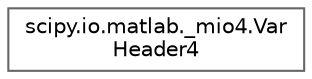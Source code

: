 digraph "Graphical Class Hierarchy"
{
 // LATEX_PDF_SIZE
  bgcolor="transparent";
  edge [fontname=Helvetica,fontsize=10,labelfontname=Helvetica,labelfontsize=10];
  node [fontname=Helvetica,fontsize=10,shape=box,height=0.2,width=0.4];
  rankdir="LR";
  Node0 [id="Node000000",label="scipy.io.matlab._mio4.Var\lHeader4",height=0.2,width=0.4,color="grey40", fillcolor="white", style="filled",URL="$d1/d79/classscipy_1_1io_1_1matlab_1_1__mio4_1_1VarHeader4.html",tooltip=" "];
}
